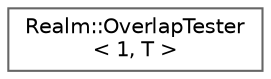 digraph "Graphical Class Hierarchy"
{
 // LATEX_PDF_SIZE
  bgcolor="transparent";
  edge [fontname=Helvetica,fontsize=10,labelfontname=Helvetica,labelfontsize=10];
  node [fontname=Helvetica,fontsize=10,shape=box,height=0.2,width=0.4];
  rankdir="LR";
  Node0 [id="Node000000",label="Realm::OverlapTester\l\< 1, T \>",height=0.2,width=0.4,color="grey40", fillcolor="white", style="filled",URL="$classRealm_1_1OverlapTester_3_011_00_01T_01_4.html",tooltip=" "];
}

